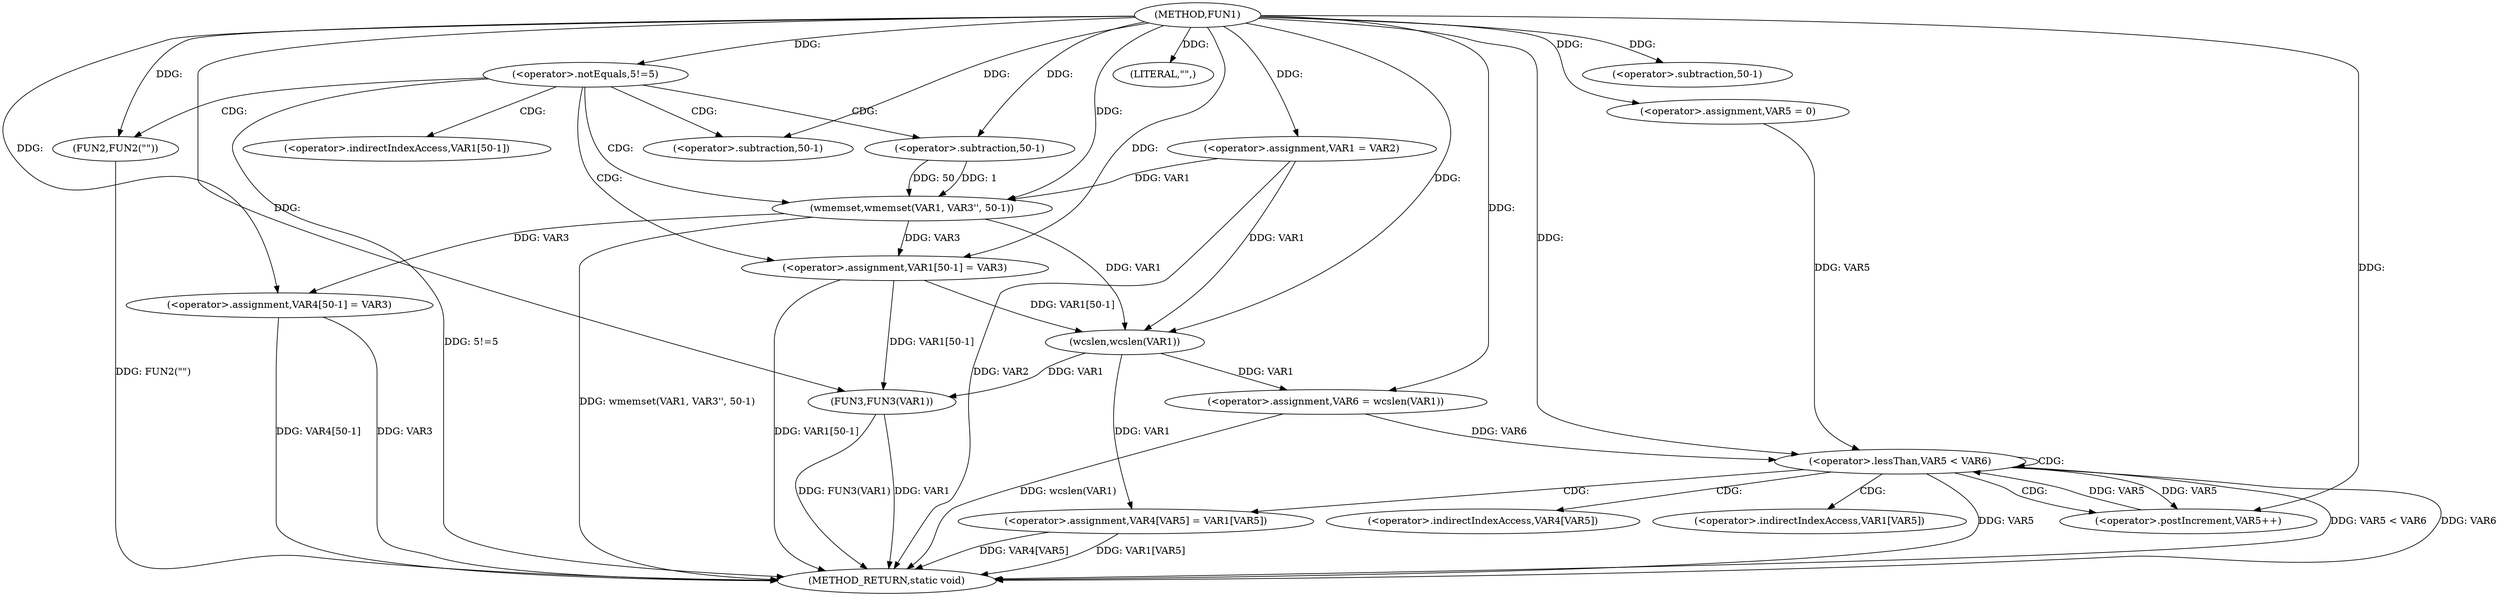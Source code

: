 digraph FUN1 {  
"1000100" [label = "(METHOD,FUN1)" ]
"1000163" [label = "(METHOD_RETURN,static void)" ]
"1000104" [label = "(<operator>.assignment,VAR1 = VAR2)" ]
"1000108" [label = "(<operator>.notEquals,5!=5)" ]
"1000112" [label = "(FUN2,FUN2(\"\"))" ]
"1000116" [label = "(wmemset,wmemset(VAR1, VAR3'', 50-1))" ]
"1000119" [label = "(<operator>.subtraction,50-1)" ]
"1000122" [label = "(<operator>.assignment,VAR1[50-1] = VAR3)" ]
"1000125" [label = "(<operator>.subtraction,50-1)" ]
"1000130" [label = "(LITERAL,\"\",)" ]
"1000133" [label = "(<operator>.assignment,VAR6 = wcslen(VAR1))" ]
"1000135" [label = "(wcslen,wcslen(VAR1))" ]
"1000138" [label = "(<operator>.assignment,VAR5 = 0)" ]
"1000141" [label = "(<operator>.lessThan,VAR5 < VAR6)" ]
"1000144" [label = "(<operator>.postIncrement,VAR5++)" ]
"1000147" [label = "(<operator>.assignment,VAR4[VAR5] = VAR1[VAR5])" ]
"1000154" [label = "(<operator>.assignment,VAR4[50-1] = VAR3)" ]
"1000157" [label = "(<operator>.subtraction,50-1)" ]
"1000161" [label = "(FUN3,FUN3(VAR1))" ]
"1000123" [label = "(<operator>.indirectIndexAccess,VAR1[50-1])" ]
"1000148" [label = "(<operator>.indirectIndexAccess,VAR4[VAR5])" ]
"1000151" [label = "(<operator>.indirectIndexAccess,VAR1[VAR5])" ]
  "1000141" -> "1000163"  [ label = "DDG: VAR5"] 
  "1000108" -> "1000163"  [ label = "DDG: 5!=5"] 
  "1000147" -> "1000163"  [ label = "DDG: VAR1[VAR5]"] 
  "1000154" -> "1000163"  [ label = "DDG: VAR3"] 
  "1000147" -> "1000163"  [ label = "DDG: VAR4[VAR5]"] 
  "1000133" -> "1000163"  [ label = "DDG: wcslen(VAR1)"] 
  "1000161" -> "1000163"  [ label = "DDG: VAR1"] 
  "1000104" -> "1000163"  [ label = "DDG: VAR2"] 
  "1000122" -> "1000163"  [ label = "DDG: VAR1[50-1]"] 
  "1000141" -> "1000163"  [ label = "DDG: VAR5 < VAR6"] 
  "1000154" -> "1000163"  [ label = "DDG: VAR4[50-1]"] 
  "1000112" -> "1000163"  [ label = "DDG: FUN2(\"\")"] 
  "1000141" -> "1000163"  [ label = "DDG: VAR6"] 
  "1000161" -> "1000163"  [ label = "DDG: FUN3(VAR1)"] 
  "1000116" -> "1000163"  [ label = "DDG: wmemset(VAR1, VAR3'', 50-1)"] 
  "1000100" -> "1000104"  [ label = "DDG: "] 
  "1000100" -> "1000108"  [ label = "DDG: "] 
  "1000100" -> "1000112"  [ label = "DDG: "] 
  "1000104" -> "1000116"  [ label = "DDG: VAR1"] 
  "1000100" -> "1000116"  [ label = "DDG: "] 
  "1000119" -> "1000116"  [ label = "DDG: 50"] 
  "1000119" -> "1000116"  [ label = "DDG: 1"] 
  "1000100" -> "1000119"  [ label = "DDG: "] 
  "1000116" -> "1000122"  [ label = "DDG: VAR3"] 
  "1000100" -> "1000122"  [ label = "DDG: "] 
  "1000100" -> "1000125"  [ label = "DDG: "] 
  "1000100" -> "1000130"  [ label = "DDG: "] 
  "1000135" -> "1000133"  [ label = "DDG: VAR1"] 
  "1000100" -> "1000133"  [ label = "DDG: "] 
  "1000116" -> "1000135"  [ label = "DDG: VAR1"] 
  "1000104" -> "1000135"  [ label = "DDG: VAR1"] 
  "1000122" -> "1000135"  [ label = "DDG: VAR1[50-1]"] 
  "1000100" -> "1000135"  [ label = "DDG: "] 
  "1000100" -> "1000138"  [ label = "DDG: "] 
  "1000138" -> "1000141"  [ label = "DDG: VAR5"] 
  "1000144" -> "1000141"  [ label = "DDG: VAR5"] 
  "1000100" -> "1000141"  [ label = "DDG: "] 
  "1000133" -> "1000141"  [ label = "DDG: VAR6"] 
  "1000141" -> "1000144"  [ label = "DDG: VAR5"] 
  "1000100" -> "1000144"  [ label = "DDG: "] 
  "1000135" -> "1000147"  [ label = "DDG: VAR1"] 
  "1000100" -> "1000154"  [ label = "DDG: "] 
  "1000116" -> "1000154"  [ label = "DDG: VAR3"] 
  "1000100" -> "1000157"  [ label = "DDG: "] 
  "1000122" -> "1000161"  [ label = "DDG: VAR1[50-1]"] 
  "1000135" -> "1000161"  [ label = "DDG: VAR1"] 
  "1000100" -> "1000161"  [ label = "DDG: "] 
  "1000108" -> "1000112"  [ label = "CDG: "] 
  "1000108" -> "1000125"  [ label = "CDG: "] 
  "1000108" -> "1000116"  [ label = "CDG: "] 
  "1000108" -> "1000123"  [ label = "CDG: "] 
  "1000108" -> "1000119"  [ label = "CDG: "] 
  "1000108" -> "1000122"  [ label = "CDG: "] 
  "1000141" -> "1000141"  [ label = "CDG: "] 
  "1000141" -> "1000147"  [ label = "CDG: "] 
  "1000141" -> "1000151"  [ label = "CDG: "] 
  "1000141" -> "1000148"  [ label = "CDG: "] 
  "1000141" -> "1000144"  [ label = "CDG: "] 
}
